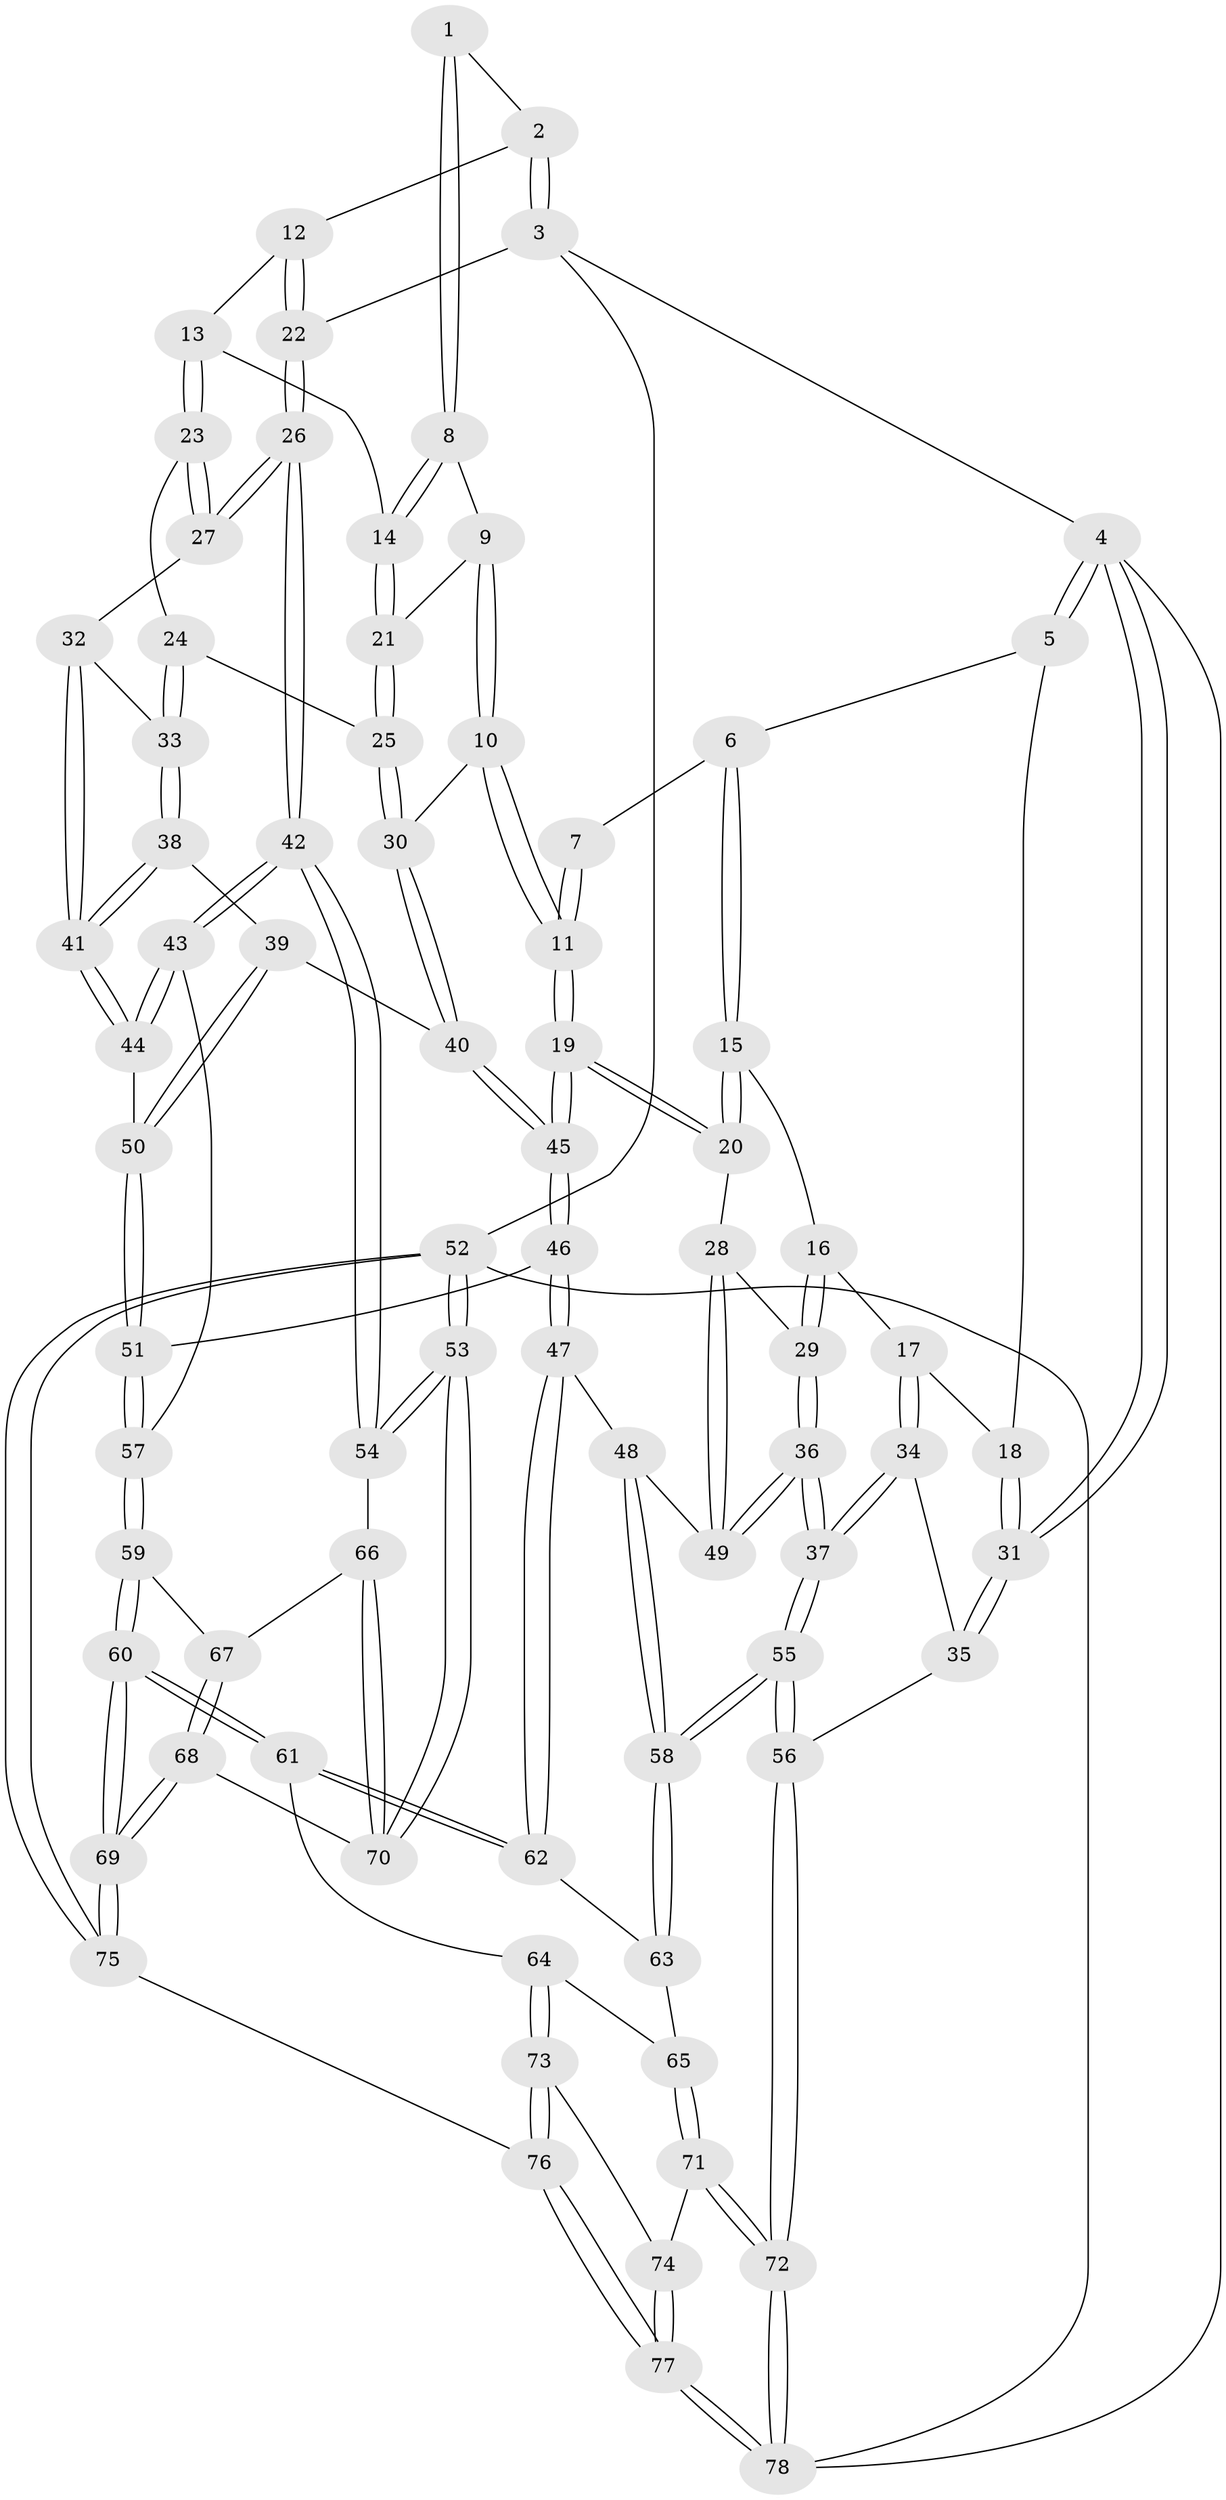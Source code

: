 // Generated by graph-tools (version 1.1) at 2025/16/03/09/25 04:16:52]
// undirected, 78 vertices, 192 edges
graph export_dot {
graph [start="1"]
  node [color=gray90,style=filled];
  1 [pos="+0.7233459982579026+0"];
  2 [pos="+0.9733753300521869+0"];
  3 [pos="+1+0"];
  4 [pos="+0+0"];
  5 [pos="+0.0851499660371757+0"];
  6 [pos="+0.4204224084614307+0"];
  7 [pos="+0.5921539395069516+0"];
  8 [pos="+0.7544304040639278+0"];
  9 [pos="+0.7545698029245488+0.030805298054603764"];
  10 [pos="+0.6461202884745091+0.23396874442455984"];
  11 [pos="+0.5919830455715199+0.2623637584844271"];
  12 [pos="+0.9273274113834192+0.12233883144712929"];
  13 [pos="+0.9253725712439366+0.12557784360969643"];
  14 [pos="+0.9072252256539534+0.12557257007346642"];
  15 [pos="+0.3999105408344676+0"];
  16 [pos="+0.27410586643112494+0.13078873071214028"];
  17 [pos="+0.1395078446931446+0.15128811913874063"];
  18 [pos="+0.1388500596583773+0.14730632580872866"];
  19 [pos="+0.5917126611230681+0.2626854966728333"];
  20 [pos="+0.4820704067977272+0.23612716993040236"];
  21 [pos="+0.8146642962196177+0.17419105868841592"];
  22 [pos="+1+0.021613866042683127"];
  23 [pos="+0.9444814573580878+0.17432003511148444"];
  24 [pos="+0.8676475556706598+0.21301700227401027"];
  25 [pos="+0.8127754823441833+0.1982121916497627"];
  26 [pos="+1+0.2406806323534089"];
  27 [pos="+1+0.23667608314976965"];
  28 [pos="+0.4473087250050847+0.24987103442930514"];
  29 [pos="+0.3357780947757499+0.25537299541239755"];
  30 [pos="+0.7904964865119782+0.22713565293727433"];
  31 [pos="+0+0"];
  32 [pos="+0.9760873876297689+0.2606646266259897"];
  33 [pos="+0.910310163426938+0.2646792370336264"];
  34 [pos="+0.128663860606078+0.16304876990741327"];
  35 [pos="+0+0.2389532624990783"];
  36 [pos="+0.23570321257862245+0.3906015004583477"];
  37 [pos="+0.22889792397511813+0.39573484283230326"];
  38 [pos="+0.861705965057801+0.3131331762434746"];
  39 [pos="+0.8413190910504497+0.31453538109158996"];
  40 [pos="+0.8141950465672068+0.29880060089245875"];
  41 [pos="+0.9316048643706197+0.3655456639096162"];
  42 [pos="+1+0.4881555330525969"];
  43 [pos="+0.9991009016955756+0.48258825324224564"];
  44 [pos="+0.9510685792540545+0.4340475348318159"];
  45 [pos="+0.6378504004017557+0.44481932544104774"];
  46 [pos="+0.6383293978310507+0.5012337273075607"];
  47 [pos="+0.6304786293874163+0.5059669227600463"];
  48 [pos="+0.4767779841530267+0.456672645148121"];
  49 [pos="+0.4264123247514342+0.4052997082690547"];
  50 [pos="+0.8365525401113628+0.41024667135570103"];
  51 [pos="+0.6461739819342238+0.5040582483646351"];
  52 [pos="+1+1"];
  53 [pos="+1+1"];
  54 [pos="+1+0.558694350265119"];
  55 [pos="+0.10906402832051448+0.5866321330575919"];
  56 [pos="+0+0.6498245155747361"];
  57 [pos="+0.8135088410480195+0.6217395019109482"];
  58 [pos="+0.15967152145479488+0.5879903882646218"];
  59 [pos="+0.8183793608606145+0.6387996949382859"];
  60 [pos="+0.6442945472219259+0.8600104598810911"];
  61 [pos="+0.568317212829313+0.8075382900969003"];
  62 [pos="+0.5501737529507964+0.6175288478260464"];
  63 [pos="+0.4033128772748394+0.6334850861865853"];
  64 [pos="+0.503420134420795+0.8312828927449013"];
  65 [pos="+0.41425763157826323+0.7874491294512397"];
  66 [pos="+0.9449661538709014+0.6768759270430187"];
  67 [pos="+0.8233742922058003+0.6447721810755352"];
  68 [pos="+0.8852079707870126+0.8272389245850656"];
  69 [pos="+0.7195363908682588+0.9888885401653954"];
  70 [pos="+1+0.8560539732774035"];
  71 [pos="+0.19224545029684173+0.8101993820123038"];
  72 [pos="+0+0.7194031544104268"];
  73 [pos="+0.45583229959276816+0.8907900392333017"];
  74 [pos="+0.35394424343124437+0.9310087110143771"];
  75 [pos="+0.7227442658909486+1"];
  76 [pos="+0.5508989481753195+1"];
  77 [pos="+0.389094610168963+1"];
  78 [pos="+0+1"];
  1 -- 2;
  1 -- 8;
  1 -- 8;
  2 -- 3;
  2 -- 3;
  2 -- 12;
  3 -- 4;
  3 -- 22;
  3 -- 52;
  4 -- 5;
  4 -- 5;
  4 -- 31;
  4 -- 31;
  4 -- 78;
  5 -- 6;
  5 -- 18;
  6 -- 7;
  6 -- 15;
  6 -- 15;
  7 -- 11;
  7 -- 11;
  8 -- 9;
  8 -- 14;
  8 -- 14;
  9 -- 10;
  9 -- 10;
  9 -- 21;
  10 -- 11;
  10 -- 11;
  10 -- 30;
  11 -- 19;
  11 -- 19;
  12 -- 13;
  12 -- 22;
  12 -- 22;
  13 -- 14;
  13 -- 23;
  13 -- 23;
  14 -- 21;
  14 -- 21;
  15 -- 16;
  15 -- 20;
  15 -- 20;
  16 -- 17;
  16 -- 29;
  16 -- 29;
  17 -- 18;
  17 -- 34;
  17 -- 34;
  18 -- 31;
  18 -- 31;
  19 -- 20;
  19 -- 20;
  19 -- 45;
  19 -- 45;
  20 -- 28;
  21 -- 25;
  21 -- 25;
  22 -- 26;
  22 -- 26;
  23 -- 24;
  23 -- 27;
  23 -- 27;
  24 -- 25;
  24 -- 33;
  24 -- 33;
  25 -- 30;
  25 -- 30;
  26 -- 27;
  26 -- 27;
  26 -- 42;
  26 -- 42;
  27 -- 32;
  28 -- 29;
  28 -- 49;
  28 -- 49;
  29 -- 36;
  29 -- 36;
  30 -- 40;
  30 -- 40;
  31 -- 35;
  31 -- 35;
  32 -- 33;
  32 -- 41;
  32 -- 41;
  33 -- 38;
  33 -- 38;
  34 -- 35;
  34 -- 37;
  34 -- 37;
  35 -- 56;
  36 -- 37;
  36 -- 37;
  36 -- 49;
  36 -- 49;
  37 -- 55;
  37 -- 55;
  38 -- 39;
  38 -- 41;
  38 -- 41;
  39 -- 40;
  39 -- 50;
  39 -- 50;
  40 -- 45;
  40 -- 45;
  41 -- 44;
  41 -- 44;
  42 -- 43;
  42 -- 43;
  42 -- 54;
  42 -- 54;
  43 -- 44;
  43 -- 44;
  43 -- 57;
  44 -- 50;
  45 -- 46;
  45 -- 46;
  46 -- 47;
  46 -- 47;
  46 -- 51;
  47 -- 48;
  47 -- 62;
  47 -- 62;
  48 -- 49;
  48 -- 58;
  48 -- 58;
  50 -- 51;
  50 -- 51;
  51 -- 57;
  51 -- 57;
  52 -- 53;
  52 -- 53;
  52 -- 75;
  52 -- 75;
  52 -- 78;
  53 -- 54;
  53 -- 54;
  53 -- 70;
  53 -- 70;
  54 -- 66;
  55 -- 56;
  55 -- 56;
  55 -- 58;
  55 -- 58;
  56 -- 72;
  56 -- 72;
  57 -- 59;
  57 -- 59;
  58 -- 63;
  58 -- 63;
  59 -- 60;
  59 -- 60;
  59 -- 67;
  60 -- 61;
  60 -- 61;
  60 -- 69;
  60 -- 69;
  61 -- 62;
  61 -- 62;
  61 -- 64;
  62 -- 63;
  63 -- 65;
  64 -- 65;
  64 -- 73;
  64 -- 73;
  65 -- 71;
  65 -- 71;
  66 -- 67;
  66 -- 70;
  66 -- 70;
  67 -- 68;
  67 -- 68;
  68 -- 69;
  68 -- 69;
  68 -- 70;
  69 -- 75;
  69 -- 75;
  71 -- 72;
  71 -- 72;
  71 -- 74;
  72 -- 78;
  72 -- 78;
  73 -- 74;
  73 -- 76;
  73 -- 76;
  74 -- 77;
  74 -- 77;
  75 -- 76;
  76 -- 77;
  76 -- 77;
  77 -- 78;
  77 -- 78;
}
